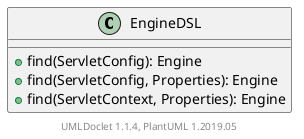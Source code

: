 @startuml

    class EngineDSL [[EngineDSL.html]] {
        +find(ServletConfig): Engine
        +find(ServletConfig, Properties): Engine
        +find(ServletContext, Properties): Engine
    }


    center footer UMLDoclet 1.1.4, PlantUML 1.2019.05
@enduml
